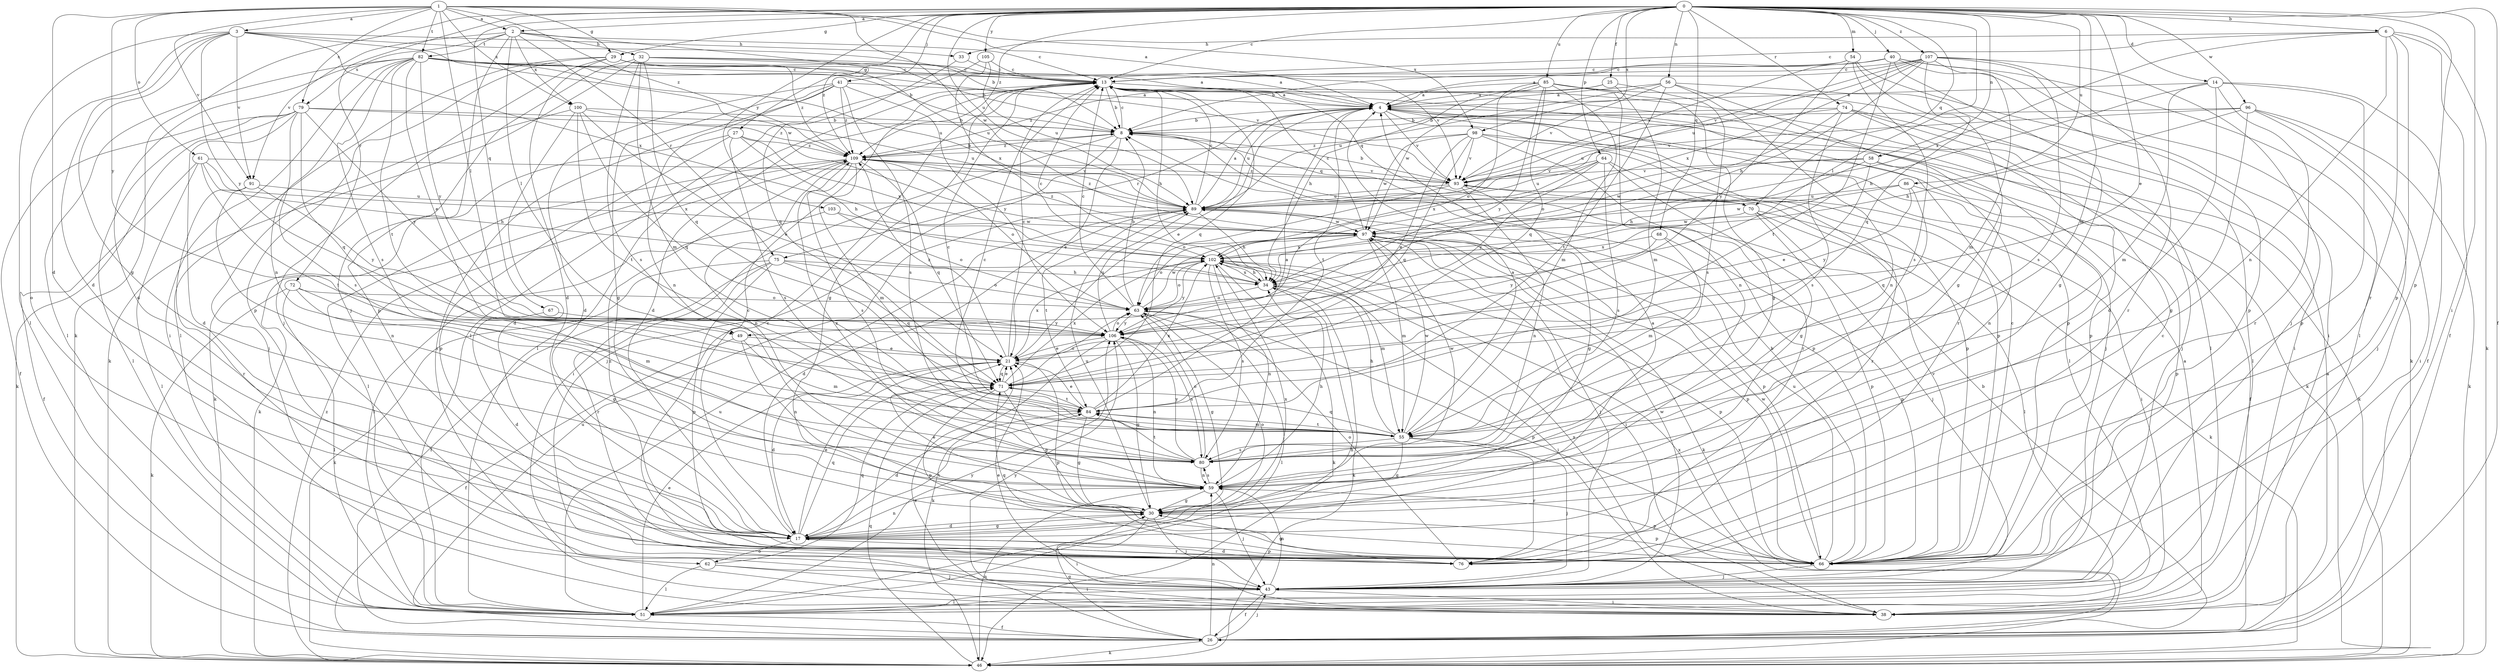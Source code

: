 strict digraph  {
0;
1;
2;
3;
4;
6;
8;
13;
14;
17;
21;
25;
26;
27;
29;
30;
32;
33;
34;
38;
40;
41;
43;
46;
49;
51;
54;
55;
56;
58;
59;
61;
62;
63;
64;
66;
67;
68;
70;
71;
72;
74;
75;
76;
79;
80;
82;
84;
85;
86;
89;
91;
93;
96;
97;
98;
100;
102;
103;
105;
106;
107;
109;
0 -> 2  [label=a];
0 -> 6  [label=b];
0 -> 13  [label=c];
0 -> 14  [label=d];
0 -> 21  [label=e];
0 -> 25  [label=f];
0 -> 26  [label=f];
0 -> 27  [label=g];
0 -> 29  [label=g];
0 -> 38  [label=i];
0 -> 40  [label=j];
0 -> 41  [label=j];
0 -> 46  [label=k];
0 -> 49  [label=l];
0 -> 54  [label=m];
0 -> 55  [label=m];
0 -> 56  [label=n];
0 -> 58  [label=n];
0 -> 64  [label=p];
0 -> 66  [label=p];
0 -> 67  [label=q];
0 -> 68  [label=q];
0 -> 70  [label=q];
0 -> 72  [label=r];
0 -> 74  [label=r];
0 -> 85  [label=u];
0 -> 86  [label=u];
0 -> 89  [label=u];
0 -> 96  [label=w];
0 -> 98  [label=x];
0 -> 103  [label=y];
0 -> 105  [label=y];
0 -> 107  [label=z];
0 -> 109  [label=z];
1 -> 2  [label=a];
1 -> 3  [label=a];
1 -> 4  [label=a];
1 -> 17  [label=d];
1 -> 29  [label=g];
1 -> 49  [label=l];
1 -> 61  [label=o];
1 -> 79  [label=s];
1 -> 82  [label=t];
1 -> 91  [label=v];
1 -> 97  [label=w];
1 -> 98  [label=x];
1 -> 100  [label=x];
1 -> 106  [label=y];
1 -> 109  [label=z];
2 -> 13  [label=c];
2 -> 32  [label=h];
2 -> 43  [label=j];
2 -> 49  [label=l];
2 -> 75  [label=r];
2 -> 79  [label=s];
2 -> 82  [label=t];
2 -> 91  [label=v];
2 -> 100  [label=x];
2 -> 109  [label=z];
3 -> 8  [label=b];
3 -> 17  [label=d];
3 -> 30  [label=g];
3 -> 33  [label=h];
3 -> 51  [label=l];
3 -> 62  [label=o];
3 -> 91  [label=v];
3 -> 97  [label=w];
3 -> 102  [label=x];
3 -> 106  [label=y];
4 -> 8  [label=b];
4 -> 21  [label=e];
4 -> 43  [label=j];
4 -> 46  [label=k];
4 -> 51  [label=l];
4 -> 66  [label=p];
4 -> 75  [label=r];
4 -> 84  [label=t];
4 -> 89  [label=u];
4 -> 93  [label=v];
6 -> 13  [label=c];
6 -> 26  [label=f];
6 -> 33  [label=h];
6 -> 46  [label=k];
6 -> 59  [label=n];
6 -> 66  [label=p];
6 -> 76  [label=r];
6 -> 102  [label=x];
8 -> 13  [label=c];
8 -> 21  [label=e];
8 -> 38  [label=i];
8 -> 43  [label=j];
8 -> 66  [label=p];
8 -> 70  [label=q];
8 -> 109  [label=z];
13 -> 4  [label=a];
13 -> 8  [label=b];
13 -> 17  [label=d];
13 -> 30  [label=g];
13 -> 34  [label=h];
13 -> 51  [label=l];
13 -> 66  [label=p];
13 -> 70  [label=q];
13 -> 71  [label=q];
14 -> 4  [label=a];
14 -> 17  [label=d];
14 -> 26  [label=f];
14 -> 34  [label=h];
14 -> 55  [label=m];
14 -> 66  [label=p];
14 -> 76  [label=r];
17 -> 4  [label=a];
17 -> 13  [label=c];
17 -> 21  [label=e];
17 -> 30  [label=g];
17 -> 59  [label=n];
17 -> 62  [label=o];
17 -> 63  [label=o];
17 -> 66  [label=p];
17 -> 71  [label=q];
17 -> 76  [label=r];
17 -> 84  [label=t];
17 -> 102  [label=x];
21 -> 13  [label=c];
21 -> 17  [label=d];
21 -> 66  [label=p];
21 -> 71  [label=q];
21 -> 102  [label=x];
21 -> 109  [label=z];
25 -> 4  [label=a];
25 -> 55  [label=m];
25 -> 80  [label=s];
25 -> 109  [label=z];
26 -> 4  [label=a];
26 -> 8  [label=b];
26 -> 21  [label=e];
26 -> 30  [label=g];
26 -> 43  [label=j];
26 -> 46  [label=k];
26 -> 59  [label=n];
26 -> 89  [label=u];
26 -> 102  [label=x];
27 -> 34  [label=h];
27 -> 46  [label=k];
27 -> 66  [label=p];
27 -> 80  [label=s];
27 -> 102  [label=x];
27 -> 109  [label=z];
29 -> 4  [label=a];
29 -> 13  [label=c];
29 -> 17  [label=d];
29 -> 43  [label=j];
29 -> 51  [label=l];
29 -> 66  [label=p];
29 -> 89  [label=u];
29 -> 109  [label=z];
30 -> 17  [label=d];
30 -> 21  [label=e];
30 -> 38  [label=i];
30 -> 43  [label=j];
30 -> 66  [label=p];
30 -> 89  [label=u];
32 -> 8  [label=b];
32 -> 13  [label=c];
32 -> 46  [label=k];
32 -> 55  [label=m];
32 -> 66  [label=p];
32 -> 71  [label=q];
32 -> 80  [label=s];
32 -> 93  [label=v];
33 -> 13  [label=c];
33 -> 71  [label=q];
34 -> 13  [label=c];
34 -> 38  [label=i];
34 -> 46  [label=k];
34 -> 63  [label=o];
34 -> 102  [label=x];
38 -> 4  [label=a];
38 -> 102  [label=x];
38 -> 106  [label=y];
40 -> 13  [label=c];
40 -> 30  [label=g];
40 -> 46  [label=k];
40 -> 51  [label=l];
40 -> 66  [label=p];
40 -> 84  [label=t];
40 -> 93  [label=v];
41 -> 4  [label=a];
41 -> 17  [label=d];
41 -> 30  [label=g];
41 -> 38  [label=i];
41 -> 59  [label=n];
41 -> 80  [label=s];
41 -> 106  [label=y];
41 -> 109  [label=z];
43 -> 13  [label=c];
43 -> 21  [label=e];
43 -> 26  [label=f];
43 -> 38  [label=i];
43 -> 51  [label=l];
43 -> 59  [label=n];
43 -> 97  [label=w];
46 -> 59  [label=n];
46 -> 71  [label=q];
46 -> 109  [label=z];
49 -> 21  [label=e];
49 -> 26  [label=f];
49 -> 55  [label=m];
49 -> 59  [label=n];
51 -> 21  [label=e];
51 -> 26  [label=f];
51 -> 34  [label=h];
51 -> 89  [label=u];
51 -> 106  [label=y];
54 -> 4  [label=a];
54 -> 13  [label=c];
54 -> 30  [label=g];
54 -> 38  [label=i];
54 -> 80  [label=s];
54 -> 106  [label=y];
55 -> 4  [label=a];
55 -> 13  [label=c];
55 -> 30  [label=g];
55 -> 34  [label=h];
55 -> 43  [label=j];
55 -> 71  [label=q];
55 -> 76  [label=r];
55 -> 80  [label=s];
55 -> 84  [label=t];
55 -> 97  [label=w];
56 -> 4  [label=a];
56 -> 38  [label=i];
56 -> 59  [label=n];
56 -> 76  [label=r];
56 -> 84  [label=t];
56 -> 89  [label=u];
56 -> 93  [label=v];
58 -> 21  [label=e];
58 -> 26  [label=f];
58 -> 34  [label=h];
58 -> 59  [label=n];
58 -> 93  [label=v];
58 -> 97  [label=w];
59 -> 30  [label=g];
59 -> 34  [label=h];
59 -> 43  [label=j];
59 -> 66  [label=p];
59 -> 80  [label=s];
59 -> 109  [label=z];
61 -> 26  [label=f];
61 -> 34  [label=h];
61 -> 51  [label=l];
61 -> 84  [label=t];
61 -> 93  [label=v];
61 -> 102  [label=x];
62 -> 38  [label=i];
62 -> 43  [label=j];
62 -> 51  [label=l];
62 -> 71  [label=q];
63 -> 8  [label=b];
63 -> 13  [label=c];
63 -> 30  [label=g];
63 -> 51  [label=l];
63 -> 66  [label=p];
63 -> 97  [label=w];
63 -> 106  [label=y];
64 -> 30  [label=g];
64 -> 76  [label=r];
64 -> 80  [label=s];
64 -> 89  [label=u];
64 -> 93  [label=v];
64 -> 102  [label=x];
64 -> 106  [label=y];
66 -> 8  [label=b];
66 -> 13  [label=c];
66 -> 43  [label=j];
66 -> 71  [label=q];
66 -> 89  [label=u];
66 -> 93  [label=v];
66 -> 97  [label=w];
66 -> 109  [label=z];
67 -> 17  [label=d];
67 -> 106  [label=y];
68 -> 55  [label=m];
68 -> 66  [label=p];
68 -> 102  [label=x];
68 -> 106  [label=y];
70 -> 43  [label=j];
70 -> 46  [label=k];
70 -> 51  [label=l];
70 -> 66  [label=p];
70 -> 97  [label=w];
71 -> 21  [label=e];
71 -> 30  [label=g];
71 -> 63  [label=o];
71 -> 66  [label=p];
71 -> 84  [label=t];
71 -> 102  [label=x];
72 -> 30  [label=g];
72 -> 46  [label=k];
72 -> 51  [label=l];
72 -> 55  [label=m];
72 -> 63  [label=o];
74 -> 8  [label=b];
74 -> 43  [label=j];
74 -> 51  [label=l];
74 -> 63  [label=o];
74 -> 66  [label=p];
74 -> 80  [label=s];
74 -> 89  [label=u];
75 -> 26  [label=f];
75 -> 34  [label=h];
75 -> 46  [label=k];
75 -> 63  [label=o];
75 -> 66  [label=p];
75 -> 71  [label=q];
75 -> 76  [label=r];
76 -> 13  [label=c];
76 -> 17  [label=d];
76 -> 30  [label=g];
76 -> 63  [label=o];
79 -> 8  [label=b];
79 -> 17  [label=d];
79 -> 26  [label=f];
79 -> 46  [label=k];
79 -> 51  [label=l];
79 -> 71  [label=q];
79 -> 80  [label=s];
79 -> 106  [label=y];
79 -> 109  [label=z];
80 -> 59  [label=n];
80 -> 63  [label=o];
80 -> 84  [label=t];
80 -> 97  [label=w];
80 -> 106  [label=y];
82 -> 4  [label=a];
82 -> 8  [label=b];
82 -> 13  [label=c];
82 -> 17  [label=d];
82 -> 21  [label=e];
82 -> 38  [label=i];
82 -> 51  [label=l];
82 -> 59  [label=n];
82 -> 80  [label=s];
82 -> 84  [label=t];
82 -> 89  [label=u];
82 -> 93  [label=v];
82 -> 106  [label=y];
84 -> 4  [label=a];
84 -> 13  [label=c];
84 -> 17  [label=d];
84 -> 21  [label=e];
84 -> 30  [label=g];
84 -> 55  [label=m];
84 -> 102  [label=x];
85 -> 4  [label=a];
85 -> 30  [label=g];
85 -> 34  [label=h];
85 -> 51  [label=l];
85 -> 55  [label=m];
85 -> 59  [label=n];
85 -> 63  [label=o];
85 -> 71  [label=q];
85 -> 97  [label=w];
85 -> 106  [label=y];
86 -> 66  [label=p];
86 -> 71  [label=q];
86 -> 89  [label=u];
86 -> 97  [label=w];
86 -> 106  [label=y];
89 -> 4  [label=a];
89 -> 13  [label=c];
89 -> 17  [label=d];
89 -> 34  [label=h];
89 -> 66  [label=p];
89 -> 84  [label=t];
89 -> 97  [label=w];
89 -> 109  [label=z];
91 -> 59  [label=n];
91 -> 76  [label=r];
91 -> 89  [label=u];
91 -> 106  [label=y];
93 -> 8  [label=b];
93 -> 30  [label=g];
93 -> 38  [label=i];
93 -> 59  [label=n];
93 -> 63  [label=o];
93 -> 89  [label=u];
93 -> 109  [label=z];
96 -> 8  [label=b];
96 -> 30  [label=g];
96 -> 34  [label=h];
96 -> 38  [label=i];
96 -> 43  [label=j];
96 -> 46  [label=k];
96 -> 93  [label=v];
97 -> 13  [label=c];
97 -> 38  [label=i];
97 -> 43  [label=j];
97 -> 46  [label=k];
97 -> 55  [label=m];
97 -> 63  [label=o];
97 -> 66  [label=p];
97 -> 102  [label=x];
97 -> 109  [label=z];
98 -> 21  [label=e];
98 -> 46  [label=k];
98 -> 66  [label=p];
98 -> 71  [label=q];
98 -> 76  [label=r];
98 -> 93  [label=v];
98 -> 97  [label=w];
98 -> 109  [label=z];
100 -> 8  [label=b];
100 -> 17  [label=d];
100 -> 21  [label=e];
100 -> 43  [label=j];
100 -> 71  [label=q];
100 -> 84  [label=t];
100 -> 89  [label=u];
102 -> 34  [label=h];
102 -> 46  [label=k];
102 -> 55  [label=m];
102 -> 59  [label=n];
102 -> 63  [label=o];
102 -> 66  [label=p];
102 -> 80  [label=s];
102 -> 106  [label=y];
103 -> 51  [label=l];
103 -> 63  [label=o];
103 -> 97  [label=w];
105 -> 13  [label=c];
105 -> 51  [label=l];
105 -> 89  [label=u];
105 -> 102  [label=x];
106 -> 21  [label=e];
106 -> 30  [label=g];
106 -> 46  [label=k];
106 -> 59  [label=n];
106 -> 63  [label=o];
106 -> 80  [label=s];
106 -> 89  [label=u];
107 -> 8  [label=b];
107 -> 13  [label=c];
107 -> 34  [label=h];
107 -> 43  [label=j];
107 -> 55  [label=m];
107 -> 71  [label=q];
107 -> 76  [label=r];
107 -> 80  [label=s];
107 -> 89  [label=u];
107 -> 93  [label=v];
107 -> 102  [label=x];
109 -> 8  [label=b];
109 -> 46  [label=k];
109 -> 51  [label=l];
109 -> 55  [label=m];
109 -> 59  [label=n];
109 -> 63  [label=o];
109 -> 71  [label=q];
109 -> 80  [label=s];
109 -> 93  [label=v];
}
